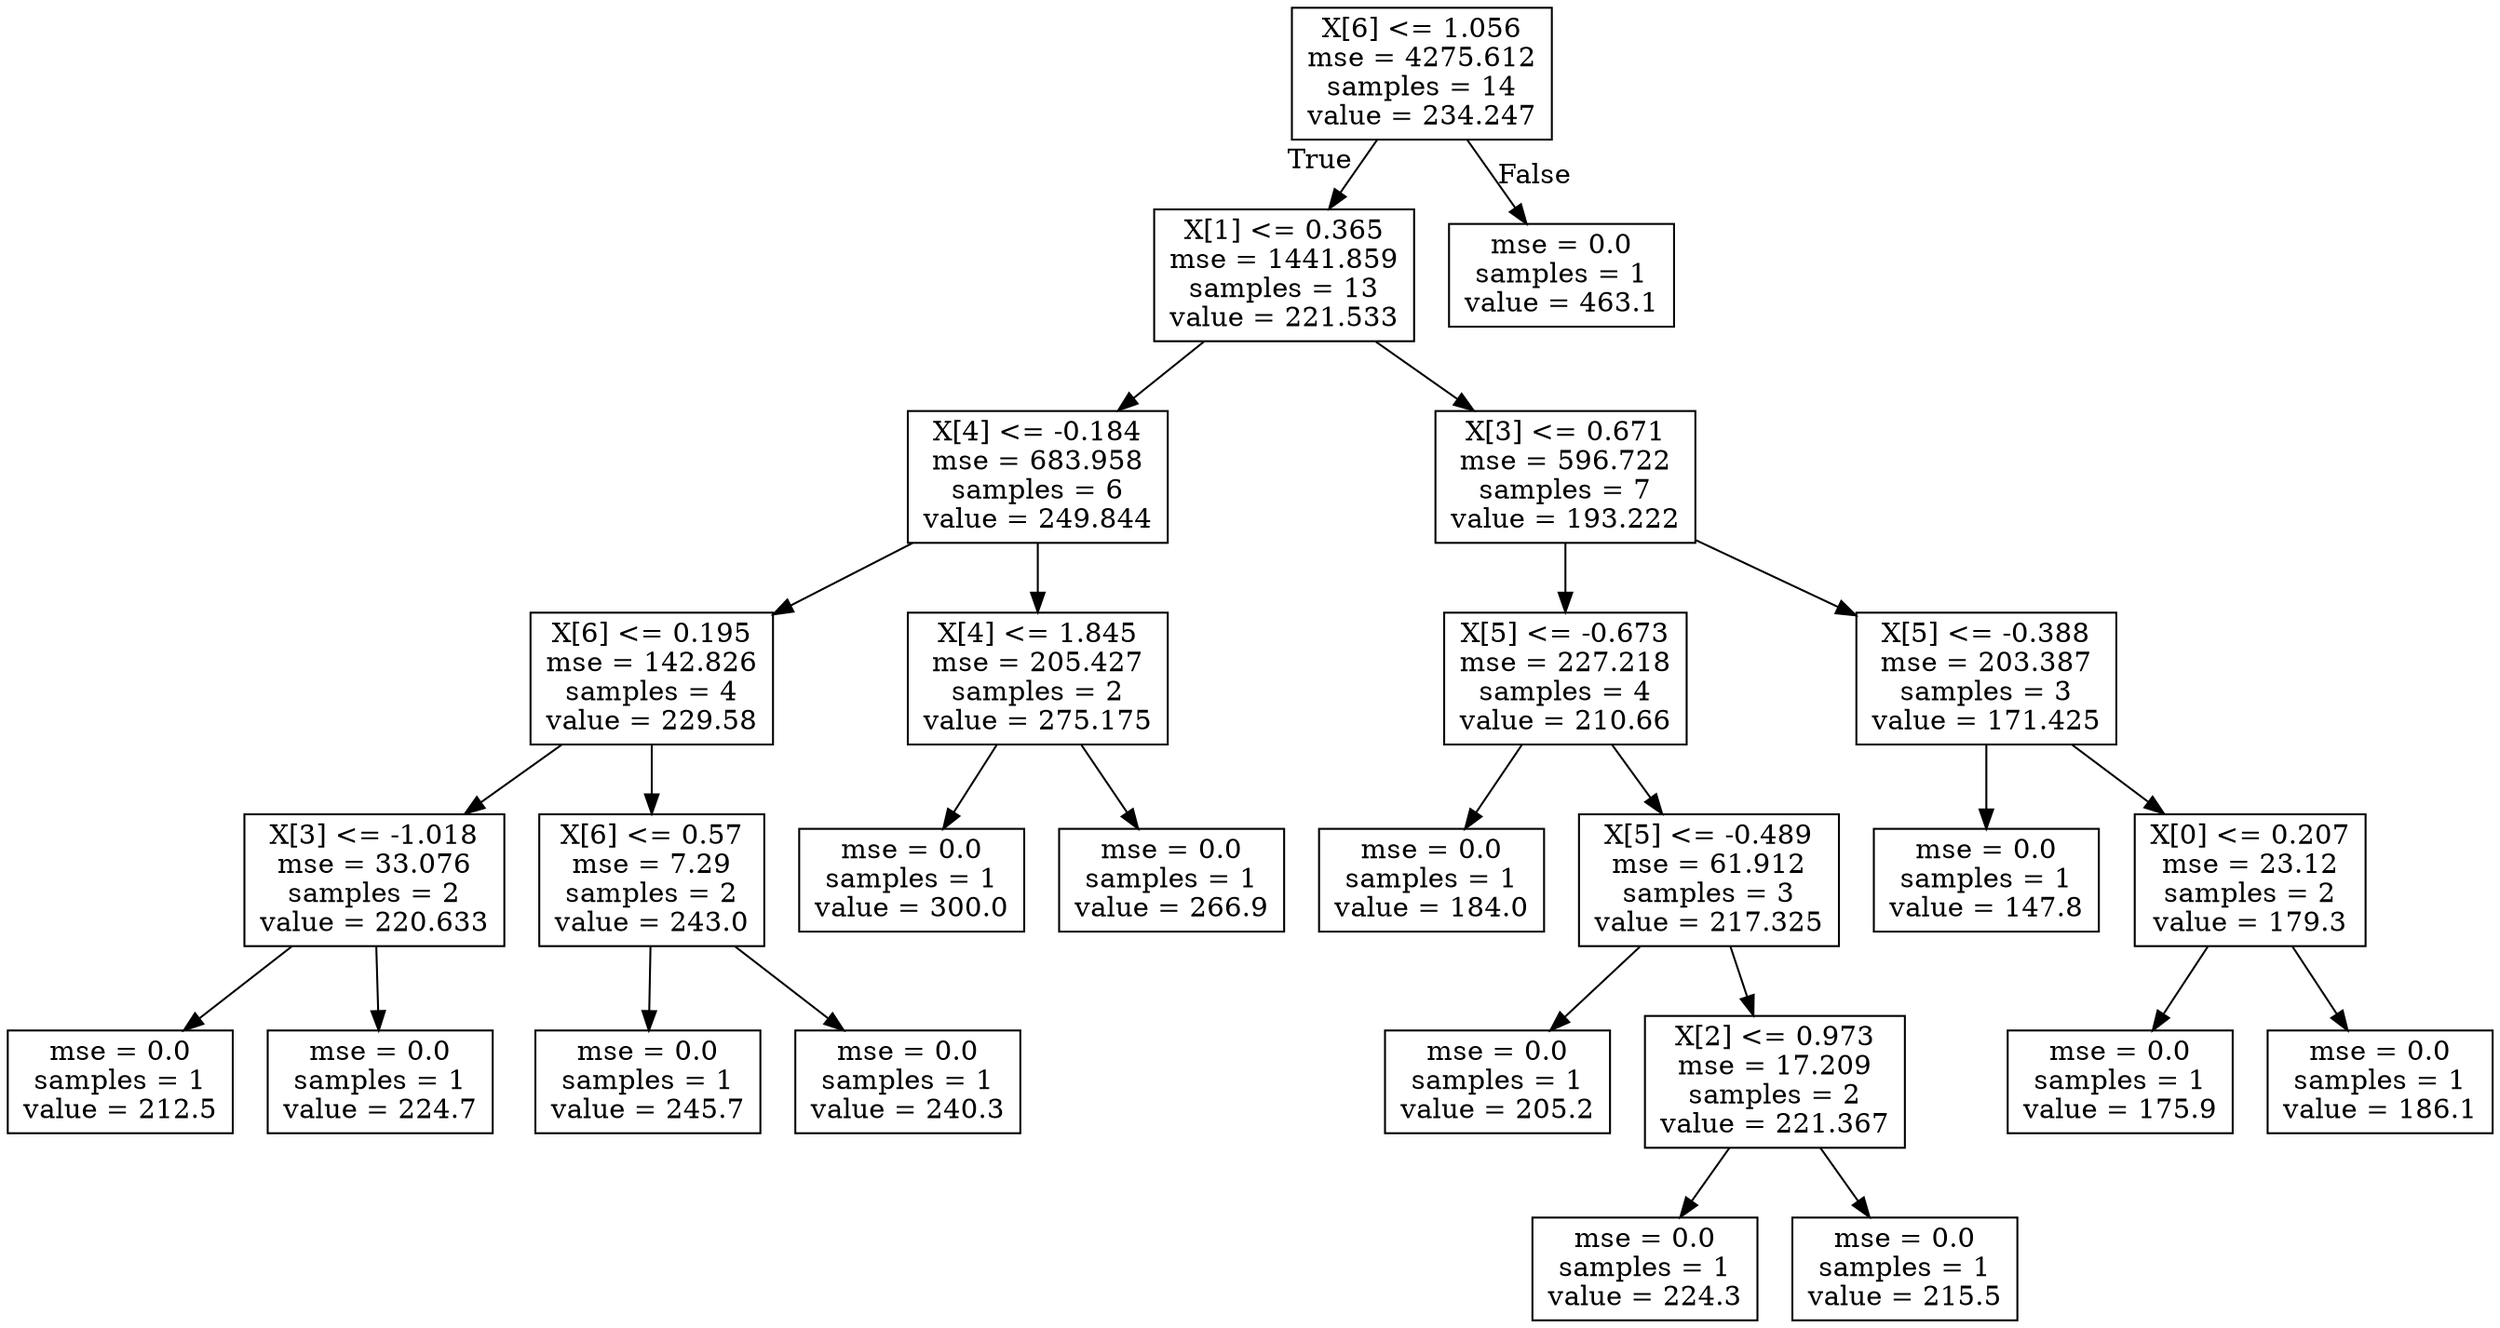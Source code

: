 digraph Tree {
node [shape=box] ;
0 [label="X[6] <= 1.056\nmse = 4275.612\nsamples = 14\nvalue = 234.247"] ;
1 [label="X[1] <= 0.365\nmse = 1441.859\nsamples = 13\nvalue = 221.533"] ;
0 -> 1 [labeldistance=2.5, labelangle=45, headlabel="True"] ;
2 [label="X[4] <= -0.184\nmse = 683.958\nsamples = 6\nvalue = 249.844"] ;
1 -> 2 ;
3 [label="X[6] <= 0.195\nmse = 142.826\nsamples = 4\nvalue = 229.58"] ;
2 -> 3 ;
4 [label="X[3] <= -1.018\nmse = 33.076\nsamples = 2\nvalue = 220.633"] ;
3 -> 4 ;
5 [label="mse = 0.0\nsamples = 1\nvalue = 212.5"] ;
4 -> 5 ;
6 [label="mse = 0.0\nsamples = 1\nvalue = 224.7"] ;
4 -> 6 ;
7 [label="X[6] <= 0.57\nmse = 7.29\nsamples = 2\nvalue = 243.0"] ;
3 -> 7 ;
8 [label="mse = 0.0\nsamples = 1\nvalue = 245.7"] ;
7 -> 8 ;
9 [label="mse = 0.0\nsamples = 1\nvalue = 240.3"] ;
7 -> 9 ;
10 [label="X[4] <= 1.845\nmse = 205.427\nsamples = 2\nvalue = 275.175"] ;
2 -> 10 ;
11 [label="mse = 0.0\nsamples = 1\nvalue = 300.0"] ;
10 -> 11 ;
12 [label="mse = 0.0\nsamples = 1\nvalue = 266.9"] ;
10 -> 12 ;
13 [label="X[3] <= 0.671\nmse = 596.722\nsamples = 7\nvalue = 193.222"] ;
1 -> 13 ;
14 [label="X[5] <= -0.673\nmse = 227.218\nsamples = 4\nvalue = 210.66"] ;
13 -> 14 ;
15 [label="mse = 0.0\nsamples = 1\nvalue = 184.0"] ;
14 -> 15 ;
16 [label="X[5] <= -0.489\nmse = 61.912\nsamples = 3\nvalue = 217.325"] ;
14 -> 16 ;
17 [label="mse = 0.0\nsamples = 1\nvalue = 205.2"] ;
16 -> 17 ;
18 [label="X[2] <= 0.973\nmse = 17.209\nsamples = 2\nvalue = 221.367"] ;
16 -> 18 ;
19 [label="mse = 0.0\nsamples = 1\nvalue = 224.3"] ;
18 -> 19 ;
20 [label="mse = 0.0\nsamples = 1\nvalue = 215.5"] ;
18 -> 20 ;
21 [label="X[5] <= -0.388\nmse = 203.387\nsamples = 3\nvalue = 171.425"] ;
13 -> 21 ;
22 [label="mse = 0.0\nsamples = 1\nvalue = 147.8"] ;
21 -> 22 ;
23 [label="X[0] <= 0.207\nmse = 23.12\nsamples = 2\nvalue = 179.3"] ;
21 -> 23 ;
24 [label="mse = 0.0\nsamples = 1\nvalue = 175.9"] ;
23 -> 24 ;
25 [label="mse = 0.0\nsamples = 1\nvalue = 186.1"] ;
23 -> 25 ;
26 [label="mse = 0.0\nsamples = 1\nvalue = 463.1"] ;
0 -> 26 [labeldistance=2.5, labelangle=-45, headlabel="False"] ;
}